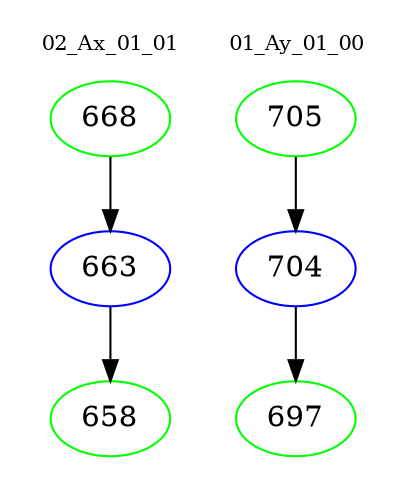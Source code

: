digraph{
subgraph cluster_0 {
color = white
label = "02_Ax_01_01";
fontsize=10;
T0_668 [label="668", color="green"]
T0_668 -> T0_663 [color="black"]
T0_663 [label="663", color="blue"]
T0_663 -> T0_658 [color="black"]
T0_658 [label="658", color="green"]
}
subgraph cluster_1 {
color = white
label = "01_Ay_01_00";
fontsize=10;
T1_705 [label="705", color="green"]
T1_705 -> T1_704 [color="black"]
T1_704 [label="704", color="blue"]
T1_704 -> T1_697 [color="black"]
T1_697 [label="697", color="green"]
}
}
